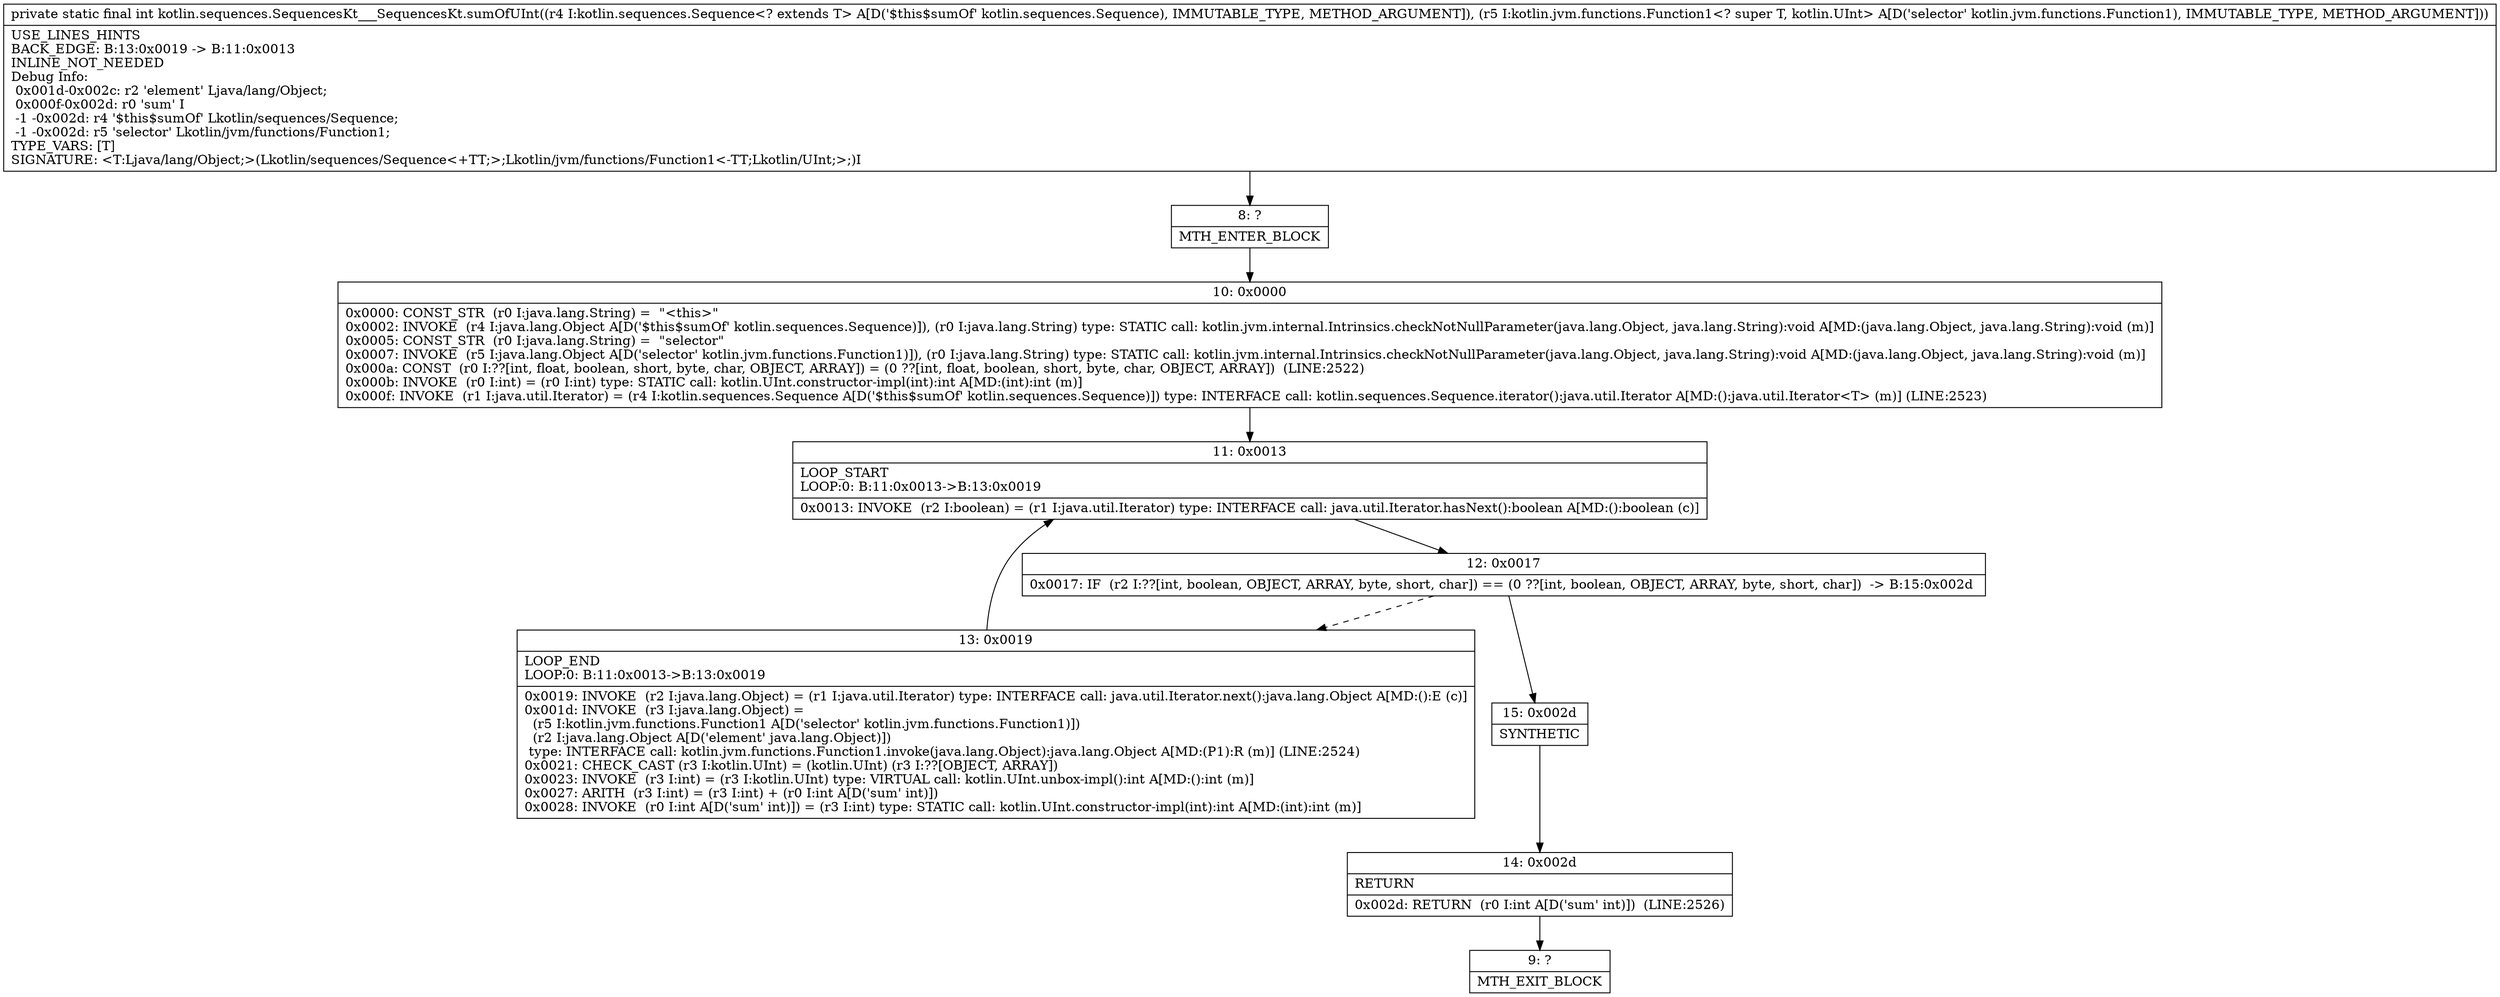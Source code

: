 digraph "CFG forkotlin.sequences.SequencesKt___SequencesKt.sumOfUInt(Lkotlin\/sequences\/Sequence;Lkotlin\/jvm\/functions\/Function1;)I" {
Node_8 [shape=record,label="{8\:\ ?|MTH_ENTER_BLOCK\l}"];
Node_10 [shape=record,label="{10\:\ 0x0000|0x0000: CONST_STR  (r0 I:java.lang.String) =  \"\<this\>\" \l0x0002: INVOKE  (r4 I:java.lang.Object A[D('$this$sumOf' kotlin.sequences.Sequence)]), (r0 I:java.lang.String) type: STATIC call: kotlin.jvm.internal.Intrinsics.checkNotNullParameter(java.lang.Object, java.lang.String):void A[MD:(java.lang.Object, java.lang.String):void (m)]\l0x0005: CONST_STR  (r0 I:java.lang.String) =  \"selector\" \l0x0007: INVOKE  (r5 I:java.lang.Object A[D('selector' kotlin.jvm.functions.Function1)]), (r0 I:java.lang.String) type: STATIC call: kotlin.jvm.internal.Intrinsics.checkNotNullParameter(java.lang.Object, java.lang.String):void A[MD:(java.lang.Object, java.lang.String):void (m)]\l0x000a: CONST  (r0 I:??[int, float, boolean, short, byte, char, OBJECT, ARRAY]) = (0 ??[int, float, boolean, short, byte, char, OBJECT, ARRAY])  (LINE:2522)\l0x000b: INVOKE  (r0 I:int) = (r0 I:int) type: STATIC call: kotlin.UInt.constructor\-impl(int):int A[MD:(int):int (m)]\l0x000f: INVOKE  (r1 I:java.util.Iterator) = (r4 I:kotlin.sequences.Sequence A[D('$this$sumOf' kotlin.sequences.Sequence)]) type: INTERFACE call: kotlin.sequences.Sequence.iterator():java.util.Iterator A[MD:():java.util.Iterator\<T\> (m)] (LINE:2523)\l}"];
Node_11 [shape=record,label="{11\:\ 0x0013|LOOP_START\lLOOP:0: B:11:0x0013\-\>B:13:0x0019\l|0x0013: INVOKE  (r2 I:boolean) = (r1 I:java.util.Iterator) type: INTERFACE call: java.util.Iterator.hasNext():boolean A[MD:():boolean (c)]\l}"];
Node_12 [shape=record,label="{12\:\ 0x0017|0x0017: IF  (r2 I:??[int, boolean, OBJECT, ARRAY, byte, short, char]) == (0 ??[int, boolean, OBJECT, ARRAY, byte, short, char])  \-\> B:15:0x002d \l}"];
Node_13 [shape=record,label="{13\:\ 0x0019|LOOP_END\lLOOP:0: B:11:0x0013\-\>B:13:0x0019\l|0x0019: INVOKE  (r2 I:java.lang.Object) = (r1 I:java.util.Iterator) type: INTERFACE call: java.util.Iterator.next():java.lang.Object A[MD:():E (c)]\l0x001d: INVOKE  (r3 I:java.lang.Object) = \l  (r5 I:kotlin.jvm.functions.Function1 A[D('selector' kotlin.jvm.functions.Function1)])\l  (r2 I:java.lang.Object A[D('element' java.lang.Object)])\l type: INTERFACE call: kotlin.jvm.functions.Function1.invoke(java.lang.Object):java.lang.Object A[MD:(P1):R (m)] (LINE:2524)\l0x0021: CHECK_CAST (r3 I:kotlin.UInt) = (kotlin.UInt) (r3 I:??[OBJECT, ARRAY]) \l0x0023: INVOKE  (r3 I:int) = (r3 I:kotlin.UInt) type: VIRTUAL call: kotlin.UInt.unbox\-impl():int A[MD:():int (m)]\l0x0027: ARITH  (r3 I:int) = (r3 I:int) + (r0 I:int A[D('sum' int)]) \l0x0028: INVOKE  (r0 I:int A[D('sum' int)]) = (r3 I:int) type: STATIC call: kotlin.UInt.constructor\-impl(int):int A[MD:(int):int (m)]\l}"];
Node_15 [shape=record,label="{15\:\ 0x002d|SYNTHETIC\l}"];
Node_14 [shape=record,label="{14\:\ 0x002d|RETURN\l|0x002d: RETURN  (r0 I:int A[D('sum' int)])  (LINE:2526)\l}"];
Node_9 [shape=record,label="{9\:\ ?|MTH_EXIT_BLOCK\l}"];
MethodNode[shape=record,label="{private static final int kotlin.sequences.SequencesKt___SequencesKt.sumOfUInt((r4 I:kotlin.sequences.Sequence\<? extends T\> A[D('$this$sumOf' kotlin.sequences.Sequence), IMMUTABLE_TYPE, METHOD_ARGUMENT]), (r5 I:kotlin.jvm.functions.Function1\<? super T, kotlin.UInt\> A[D('selector' kotlin.jvm.functions.Function1), IMMUTABLE_TYPE, METHOD_ARGUMENT]))  | USE_LINES_HINTS\lBACK_EDGE: B:13:0x0019 \-\> B:11:0x0013\lINLINE_NOT_NEEDED\lDebug Info:\l  0x001d\-0x002c: r2 'element' Ljava\/lang\/Object;\l  0x000f\-0x002d: r0 'sum' I\l  \-1 \-0x002d: r4 '$this$sumOf' Lkotlin\/sequences\/Sequence;\l  \-1 \-0x002d: r5 'selector' Lkotlin\/jvm\/functions\/Function1;\lTYPE_VARS: [T]\lSIGNATURE: \<T:Ljava\/lang\/Object;\>(Lkotlin\/sequences\/Sequence\<+TT;\>;Lkotlin\/jvm\/functions\/Function1\<\-TT;Lkotlin\/UInt;\>;)I\l}"];
MethodNode -> Node_8;Node_8 -> Node_10;
Node_10 -> Node_11;
Node_11 -> Node_12;
Node_12 -> Node_13[style=dashed];
Node_12 -> Node_15;
Node_13 -> Node_11;
Node_15 -> Node_14;
Node_14 -> Node_9;
}

